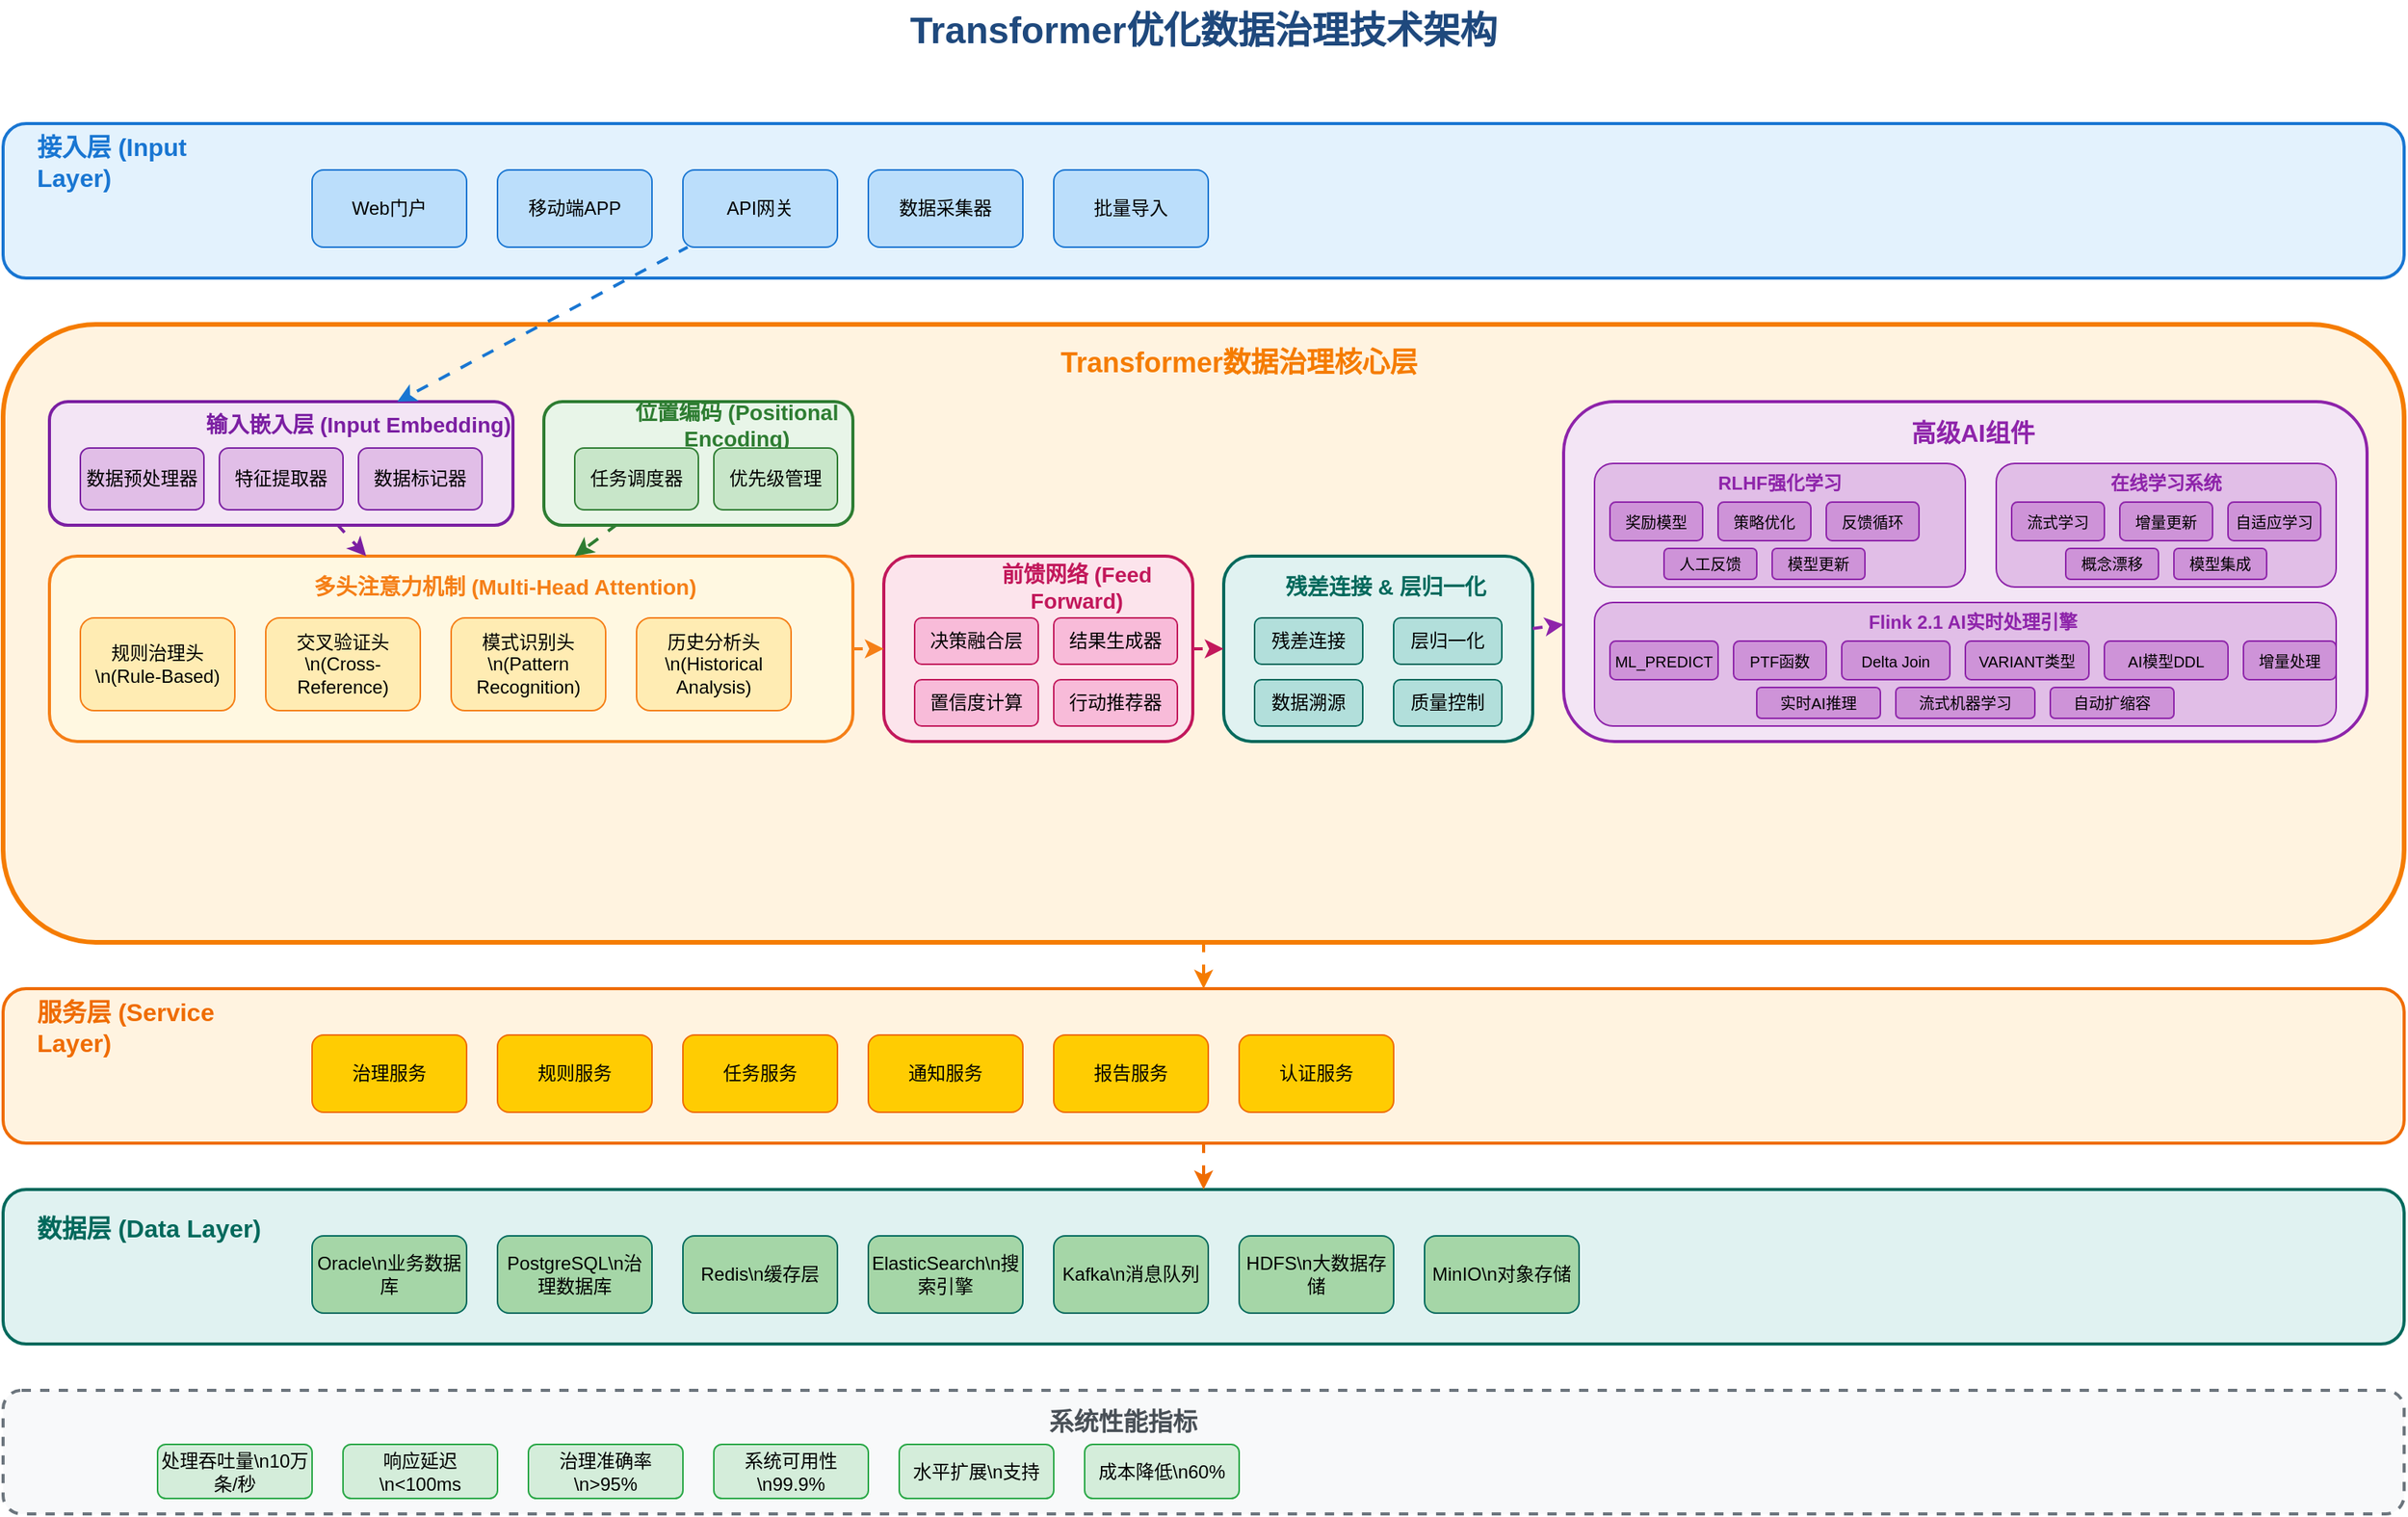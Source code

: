 <mxfile version="22.1.16" type="device">
  <diagram name="技术架构" id="technical-arch">
    <mxGraphModel dx="1422" dy="794" grid="1" gridSize="10" guides="1" tooltips="1" connect="1" arrows="1" fold="1" page="1" pageScale="1" pageWidth="1654" pageHeight="1169" math="0" shadow="0">
      <root>
        <mxCell id="0" />
        <mxCell id="1" parent="0" />
        
        <!-- 标题 -->
        <mxCell id="title" value="Transformer优化数据治理技术架构" style="text;html=1;strokeColor=none;fillColor=none;align=center;verticalAlign=middle;whiteSpace=wrap;rounded=0;fontSize=24;fontStyle=1;fontColor=#1f497d;" vertex="1" parent="1">
          <mxGeometry x="527" y="20" width="600" height="40" as="geometry" />
        </mxCell>
        
        <!-- 接入层 -->
        <mxCell id="access-layer" value="" style="rounded=1;whiteSpace=wrap;html=1;fillColor=#e3f2fd;strokeColor=#1976d2;strokeWidth=2;" vertex="1" parent="1">
          <mxGeometry x="50" y="100" width="1554" height="100" as="geometry" />
        </mxCell>
        <mxCell id="access-title" value="接入层 (Input Layer)" style="text;html=1;strokeColor=none;fillColor=none;align=left;verticalAlign=middle;whiteSpace=wrap;rounded=0;fontSize=16;fontStyle=1;fontColor=#1976d2;" vertex="1" parent="1">
          <mxGeometry x="70" y="110" width="150" height="30" as="geometry" />
        </mxCell>
        
        <!-- 接入层组件 -->
        <mxCell id="web-portal" value="Web门户" style="rounded=1;whiteSpace=wrap;html=1;fillColor=#bbdefb;strokeColor=#1976d2;" vertex="1" parent="1">
          <mxGeometry x="250" y="130" width="100" height="50" as="geometry" />
        </mxCell>
        <mxCell id="mobile-app" value="移动端APP" style="rounded=1;whiteSpace=wrap;html=1;fillColor=#bbdefb;strokeColor=#1976d2;" vertex="1" parent="1">
          <mxGeometry x="370" y="130" width="100" height="50" as="geometry" />
        </mxCell>
        <mxCell id="api-gateway" value="API网关" style="rounded=1;whiteSpace=wrap;html=1;fillColor=#bbdefb;strokeColor=#1976d2;" vertex="1" parent="1">
          <mxGeometry x="490" y="130" width="100" height="50" as="geometry" />
        </mxCell>
        <mxCell id="data-collector" value="数据采集器" style="rounded=1;whiteSpace=wrap;html=1;fillColor=#bbdefb;strokeColor=#1976d2;" vertex="1" parent="1">
          <mxGeometry x="610" y="130" width="100" height="50" as="geometry" />
        </mxCell>
        <mxCell id="batch-import" value="批量导入" style="rounded=1;whiteSpace=wrap;html=1;fillColor=#bbdefb;strokeColor=#1976d2;" vertex="1" parent="1">
          <mxGeometry x="730" y="130" width="100" height="50" as="geometry" />
        </mxCell>
        
        <!-- Transformer核心层 -->
        <mxCell id="transformer-core" value="" style="rounded=1;whiteSpace=wrap;html=1;fillColor=#fff3e0;strokeColor=#f57c00;strokeWidth=3;" vertex="1" parent="1">
          <mxGeometry x="50" y="230" width="1554" height="400" as="geometry" />
        </mxCell>
        <mxCell id="transformer-title" value="Transformer数据治理核心层" style="text;html=1;strokeColor=none;fillColor=none;align=center;verticalAlign=middle;whiteSpace=wrap;rounded=0;fontSize=18;fontStyle=1;fontColor=#f57c00;" vertex="1" parent="1">
          <mxGeometry x="700" y="240" width="300" height="30" as="geometry" />
        </mxCell>
        
        <!-- 输入嵌入层 -->
        <mxCell id="input-embedding" value="" style="rounded=1;whiteSpace=wrap;html=1;fillColor=#f3e5f5;strokeColor=#7b1fa2;strokeWidth=2;" vertex="1" parent="1">
          <mxGeometry x="80" y="280" width="300" height="80" as="geometry" />
        </mxCell>
        <mxCell id="embedding-title" value="输入嵌入层 (Input Embedding)" style="text;html=1;strokeColor=none;fillColor=none;align=center;verticalAlign=middle;whiteSpace=wrap;rounded=0;fontSize=14;fontStyle=1;fontColor=#7b1fa2;" vertex="1" parent="1">
          <mxGeometry x="180" y="285" width="200" height="20" as="geometry" />
        </mxCell>
        <mxCell id="data-preprocessor" value="数据预处理器" style="rounded=1;whiteSpace=wrap;html=1;fillColor=#e1bee7;strokeColor=#7b1fa2;" vertex="1" parent="1">
          <mxGeometry x="100" y="310" width="80" height="40" as="geometry" />
        </mxCell>
        <mxCell id="feature-extractor" value="特征提取器" style="rounded=1;whiteSpace=wrap;html=1;fillColor=#e1bee7;strokeColor=#7b1fa2;" vertex="1" parent="1">
          <mxGeometry x="190" y="310" width="80" height="40" as="geometry" />
        </mxCell>
        <mxCell id="tokenizer" value="数据标记器" style="rounded=1;whiteSpace=wrap;html=1;fillColor=#e1bee7;strokeColor=#7b1fa2;" vertex="1" parent="1">
          <mxGeometry x="280" y="310" width="80" height="40" as="geometry" />
        </mxCell>
        
        <!-- 位置编码 -->
        <mxCell id="positional-encoding" value="" style="rounded=1;whiteSpace=wrap;html=1;fillColor=#e8f5e8;strokeColor=#2e7d32;strokeWidth=2;" vertex="1" parent="1">
          <mxGeometry x="400" y="280" width="200" height="80" as="geometry" />
        </mxCell>
        <mxCell id="pos-title" value="位置编码 (Positional Encoding)" style="text;html=1;strokeColor=none;fillColor=none;align=center;verticalAlign=middle;whiteSpace=wrap;rounded=0;fontSize=14;fontStyle=1;fontColor=#2e7d32;" vertex="1" parent="1">
          <mxGeometry x="450" y="285" width="150" height="20" as="geometry" />
        </mxCell>
        <mxCell id="task-scheduler" value="任务调度器" style="rounded=1;whiteSpace=wrap;html=1;fillColor=#c8e6c9;strokeColor=#2e7d32;" vertex="1" parent="1">
          <mxGeometry x="420" y="310" width="80" height="40" as="geometry" />
        </mxCell>
        <mxCell id="priority-manager" value="优先级管理" style="rounded=1;whiteSpace=wrap;html=1;fillColor=#c8e6c9;strokeColor=#2e7d32;" vertex="1" parent="1">
          <mxGeometry x="510" y="310" width="80" height="40" as="geometry" />
        </mxCell>
        
        <!-- 多头注意力机制 -->
        <mxCell id="multi-head-attention" value="" style="rounded=1;whiteSpace=wrap;html=1;fillColor=#fff8e1;strokeColor=#f57f17;strokeWidth=2;" vertex="1" parent="1">
          <mxGeometry x="80" y="380" width="520" height="120" as="geometry" />
        </mxCell>
        <mxCell id="mha-title" value="多头注意力机制 (Multi-Head Attention)" style="text;html=1;strokeColor=none;fillColor=none;align=center;verticalAlign=middle;whiteSpace=wrap;rounded=0;fontSize=14;fontStyle=1;fontColor=#f57f17;" vertex="1" parent="1">
          <mxGeometry x="250" y="390" width="250" height="20" as="geometry" />
        </mxCell>
        
        <!-- 四个治理头 -->
        <mxCell id="rule-head" value="规则治理头\n(Rule-Based)" style="rounded=1;whiteSpace=wrap;html=1;fillColor=#ffecb3;strokeColor=#f57f17;" vertex="1" parent="1">
          <mxGeometry x="100" y="420" width="100" height="60" as="geometry" />
        </mxCell>
        <mxCell id="cross-head" value="交叉验证头\n(Cross-Reference)" style="rounded=1;whiteSpace=wrap;html=1;fillColor=#ffecb3;strokeColor=#f57f17;" vertex="1" parent="1">
          <mxGeometry x="220" y="420" width="100" height="60" as="geometry" />
        </mxCell>
        <mxCell id="pattern-head" value="模式识别头\n(Pattern Recognition)" style="rounded=1;whiteSpace=wrap;html=1;fillColor=#ffecb3;strokeColor=#f57f17;" vertex="1" parent="1">
          <mxGeometry x="340" y="420" width="100" height="60" as="geometry" />
        </mxCell>
        <mxCell id="history-head" value="历史分析头\n(Historical Analysis)" style="rounded=1;whiteSpace=wrap;html=1;fillColor=#ffecb3;strokeColor=#f57f17;" vertex="1" parent="1">
          <mxGeometry x="460" y="420" width="100" height="60" as="geometry" />
        </mxCell>
        
        <!-- 前馈网络 -->
        <mxCell id="feed-forward" value="" style="rounded=1;whiteSpace=wrap;html=1;fillColor=#fce4ec;strokeColor=#c2185b;strokeWidth=2;" vertex="1" parent="1">
          <mxGeometry x="620" y="380" width="200" height="120" as="geometry" />
        </mxCell>
        <mxCell id="ff-title" value="前馈网络 (Feed Forward)" style="text;html=1;strokeColor=none;fillColor=none;align=center;verticalAlign=middle;whiteSpace=wrap;rounded=0;fontSize=14;fontStyle=1;fontColor=#c2185b;" vertex="1" parent="1">
          <mxGeometry x="670" y="390" width="150" height="20" as="geometry" />
        </mxCell>
        <mxCell id="decision-fusion" value="决策融合层" style="rounded=1;whiteSpace=wrap;html=1;fillColor=#f8bbd9;strokeColor=#c2185b;" vertex="1" parent="1">
          <mxGeometry x="640" y="420" width="80" height="30" as="geometry" />
        </mxCell>
        <mxCell id="result-generator" value="结果生成器" style="rounded=1;whiteSpace=wrap;html=1;fillColor=#f8bbd9;strokeColor=#c2185b;" vertex="1" parent="1">
          <mxGeometry x="730" y="420" width="80" height="30" as="geometry" />
        </mxCell>
        <mxCell id="confidence-calc" value="置信度计算" style="rounded=1;whiteSpace=wrap;html=1;fillColor=#f8bbd9;strokeColor=#c2185b;" vertex="1" parent="1">
          <mxGeometry x="640" y="460" width="80" height="30" as="geometry" />
        </mxCell>
        <mxCell id="action-recommender" value="行动推荐器" style="rounded=1;whiteSpace=wrap;html=1;fillColor=#f8bbd9;strokeColor=#c2185b;" vertex="1" parent="1">
          <mxGeometry x="730" y="460" width="80" height="30" as="geometry" />
        </mxCell>
        
        <!-- 残差连接和层归一化 -->
        <mxCell id="residual-layer" value="" style="rounded=1;whiteSpace=wrap;html=1;fillColor=#e0f2f1;strokeColor=#00695c;strokeWidth=2;" vertex="1" parent="1">
          <mxGeometry x="840" y="380" width="200" height="120" as="geometry" />
        </mxCell>
        <mxCell id="residual-title" value="残差连接 &amp; 层归一化" style="text;html=1;strokeColor=none;fillColor=none;align=center;verticalAlign=middle;whiteSpace=wrap;rounded=0;fontSize=14;fontStyle=1;fontColor=#00695c;" vertex="1" parent="1">
          <mxGeometry x="870" y="390" width="150" height="20" as="geometry" />
        </mxCell>
        <mxCell id="residual-conn" value="残差连接" style="rounded=1;whiteSpace=wrap;html=1;fillColor=#b2dfdb;strokeColor=#00695c;" vertex="1" parent="1">
          <mxGeometry x="860" y="420" width="70" height="30" as="geometry" />
        </mxCell>
        <mxCell id="layer-norm" value="层归一化" style="rounded=1;whiteSpace=wrap;html=1;fillColor=#b2dfdb;strokeColor=#00695c;" vertex="1" parent="1">
          <mxGeometry x="950" y="420" width="70" height="30" as="geometry" />
        </mxCell>
        <mxCell id="data-trace" value="数据溯源" style="rounded=1;whiteSpace=wrap;html=1;fillColor=#b2dfdb;strokeColor=#00695c;" vertex="1" parent="1">
          <mxGeometry x="860" y="460" width="70" height="30" as="geometry" />
        </mxCell>
        <mxCell id="quality-control" value="质量控制" style="rounded=1;whiteSpace=wrap;html=1;fillColor=#b2dfdb;strokeColor=#00695c;" vertex="1" parent="1">
          <mxGeometry x="950" y="460" width="70" height="30" as="geometry" />
        </mxCell>
        
        <!-- 高级AI组件 -->
        <mxCell id="advanced-ai" value="" style="rounded=1;whiteSpace=wrap;html=1;fillColor=#f3e5f5;strokeColor=#8e24aa;strokeWidth=2;" vertex="1" parent="1">
          <mxGeometry x="1060" y="280" width="520" height="220" as="geometry" />
        </mxCell>
        <mxCell id="ai-title" value="高级AI组件" style="text;html=1;strokeColor=none;fillColor=none;align=center;verticalAlign=middle;whiteSpace=wrap;rounded=0;fontSize=16;fontStyle=1;fontColor=#8e24aa;" vertex="1" parent="1">
          <mxGeometry x="1250" y="290" width="150" height="20" as="geometry" />
        </mxCell>
        
        <!-- RLHF -->
        <mxCell id="rlhf-system" value="" style="rounded=1;whiteSpace=wrap;html=1;fillColor=#e1bee7;strokeColor=#8e24aa;" vertex="1" parent="1">
          <mxGeometry x="1080" y="320" width="240" height="80" as="geometry" />
        </mxCell>
        <mxCell id="rlhf-title" value="RLHF强化学习" style="text;html=1;strokeColor=none;fillColor=none;align=center;verticalAlign=middle;whiteSpace=wrap;rounded=0;fontSize=12;fontStyle=1;fontColor=#8e24aa;" vertex="1" parent="1">
          <mxGeometry x="1150" y="325" width="100" height="15" as="geometry" />
        </mxCell>
        <mxCell id="reward-model" value="奖励模型" style="rounded=1;whiteSpace=wrap;html=1;fillColor=#ce93d8;strokeColor=#8e24aa;fontSize=10;" vertex="1" parent="1">
          <mxGeometry x="1090" y="345" width="60" height="25" as="geometry" />
        </mxCell>
        <mxCell id="policy-optimizer" value="策略优化" style="rounded=1;whiteSpace=wrap;html=1;fillColor=#ce93d8;strokeColor=#8e24aa;fontSize=10;" vertex="1" parent="1">
          <mxGeometry x="1160" y="345" width="60" height="25" as="geometry" />
        </mxCell>
        <mxCell id="feedback-loop" value="反馈循环" style="rounded=1;whiteSpace=wrap;html=1;fillColor=#ce93d8;strokeColor=#8e24aa;fontSize=10;" vertex="1" parent="1">
          <mxGeometry x="1230" y="345" width="60" height="25" as="geometry" />
        </mxCell>
        <mxCell id="human-feedback" value="人工反馈" style="rounded=1;whiteSpace=wrap;html=1;fillColor=#ce93d8;strokeColor=#8e24aa;fontSize=10;" vertex="1" parent="1">
          <mxGeometry x="1125" y="375" width="60" height="20" as="geometry" />
        </mxCell>
        <mxCell id="model-update" value="模型更新" style="rounded=1;whiteSpace=wrap;html=1;fillColor=#ce93d8;strokeColor=#8e24aa;fontSize=10;" vertex="1" parent="1">
          <mxGeometry x="1195" y="375" width="60" height="20" as="geometry" />
        </mxCell>
        
        <!-- 在线学习 -->
        <mxCell id="online-learning" value="" style="rounded=1;whiteSpace=wrap;html=1;fillColor=#e1bee7;strokeColor=#8e24aa;" vertex="1" parent="1">
          <mxGeometry x="1340" y="320" width="220" height="80" as="geometry" />
        </mxCell>
        <mxCell id="ol-title" value="在线学习系统" style="text;html=1;strokeColor=none;fillColor=none;align=center;verticalAlign=middle;whiteSpace=wrap;rounded=0;fontSize=12;fontStyle=1;fontColor=#8e24aa;" vertex="1" parent="1">
          <mxGeometry x="1400" y="325" width="100" height="15" as="geometry" />
        </mxCell>
        <mxCell id="stream-learning" value="流式学习" style="rounded=1;whiteSpace=wrap;html=1;fillColor=#ce93d8;strokeColor=#8e24aa;fontSize=10;" vertex="1" parent="1">
          <mxGeometry x="1350" y="345" width="60" height="25" as="geometry" />
        </mxCell>
        <mxCell id="incremental-update" value="增量更新" style="rounded=1;whiteSpace=wrap;html=1;fillColor=#ce93d8;strokeColor=#8e24aa;fontSize=10;" vertex="1" parent="1">
          <mxGeometry x="1420" y="345" width="60" height="25" as="geometry" />
        </mxCell>
        <mxCell id="adaptive-learning" value="自适应学习" style="rounded=1;whiteSpace=wrap;html=1;fillColor=#ce93d8;strokeColor=#8e24aa;fontSize=10;" vertex="1" parent="1">
          <mxGeometry x="1490" y="345" width="60" height="25" as="geometry" />
        </mxCell>
        <mxCell id="concept-drift" value="概念漂移" style="rounded=1;whiteSpace=wrap;html=1;fillColor=#ce93d8;strokeColor=#8e24aa;fontSize=10;" vertex="1" parent="1">
          <mxGeometry x="1385" y="375" width="60" height="20" as="geometry" />
        </mxCell>
        <mxCell id="model-ensemble" value="模型集成" style="rounded=1;whiteSpace=wrap;html=1;fillColor=#ce93d8;strokeColor=#8e24aa;fontSize=10;" vertex="1" parent="1">
          <mxGeometry x="1455" y="375" width="60" height="20" as="geometry" />
        </mxCell>
        
        <!-- Flink 2.1 AI -->
        <mxCell id="flink-ai" value="" style="rounded=1;whiteSpace=wrap;html=1;fillColor=#e1bee7;strokeColor=#8e24aa;" vertex="1" parent="1">
          <mxGeometry x="1080" y="410" width="480" height="80" as="geometry" />
        </mxCell>
        <mxCell id="flink-title" value="Flink 2.1 AI实时处理引擎" style="text;html=1;strokeColor=none;fillColor=none;align=center;verticalAlign=middle;whiteSpace=wrap;rounded=0;fontSize=12;fontStyle=1;fontColor=#8e24aa;" vertex="1" parent="1">
          <mxGeometry x="1250" y="415" width="150" height="15" as="geometry" />
        </mxCell>
        <mxCell id="ml-predict" value="ML_PREDICT" style="rounded=1;whiteSpace=wrap;html=1;fillColor=#ce93d8;strokeColor=#8e24aa;fontSize=10;" vertex="1" parent="1">
          <mxGeometry x="1090" y="435" width="70" height="25" as="geometry" />
        </mxCell>
        <mxCell id="ptf" value="PTF函数" style="rounded=1;whiteSpace=wrap;html=1;fillColor=#ce93d8;strokeColor=#8e24aa;fontSize=10;" vertex="1" parent="1">
          <mxGeometry x="1170" y="435" width="60" height="25" as="geometry" />
        </mxCell>
        <mxCell id="delta-join" value="Delta Join" style="rounded=1;whiteSpace=wrap;html=1;fillColor=#ce93d8;strokeColor=#8e24aa;fontSize=10;" vertex="1" parent="1">
          <mxGeometry x="1240" y="435" width="70" height="25" as="geometry" />
        </mxCell>
        <mxCell id="variant-type" value="VARIANT类型" style="rounded=1;whiteSpace=wrap;html=1;fillColor=#ce93d8;strokeColor=#8e24aa;fontSize=10;" vertex="1" parent="1">
          <mxGeometry x="1320" y="435" width="80" height="25" as="geometry" />
        </mxCell>
        <mxCell id="ai-model-ddl" value="AI模型DDL" style="rounded=1;whiteSpace=wrap;html=1;fillColor=#ce93d8;strokeColor=#8e24aa;fontSize=10;" vertex="1" parent="1">
          <mxGeometry x="1410" y="435" width="80" height="25" as="geometry" />
        </mxCell>
        <mxCell id="incremental-proc" value="增量处理" style="rounded=1;whiteSpace=wrap;html=1;fillColor=#ce93d8;strokeColor=#8e24aa;fontSize=10;" vertex="1" parent="1">
          <mxGeometry x="1500" y="435" width="60" height="25" as="geometry" />
        </mxCell>
        <mxCell id="real-time-ai" value="实时AI推理" style="rounded=1;whiteSpace=wrap;html=1;fillColor=#ce93d8;strokeColor=#8e24aa;fontSize=10;" vertex="1" parent="1">
          <mxGeometry x="1185" y="465" width="80" height="20" as="geometry" />
        </mxCell>
        <mxCell id="stream-ml" value="流式机器学习" style="rounded=1;whiteSpace=wrap;html=1;fillColor=#ce93d8;strokeColor=#8e24aa;fontSize=10;" vertex="1" parent="1">
          <mxGeometry x="1275" y="465" width="90" height="20" as="geometry" />
        </mxCell>
        <mxCell id="auto-scaling" value="自动扩缩容" style="rounded=1;whiteSpace=wrap;html=1;fillColor=#ce93d8;strokeColor=#8e24aa;fontSize=10;" vertex="1" parent="1">
          <mxGeometry x="1375" y="465" width="80" height="20" as="geometry" />
        </mxCell>
        
        <!-- 服务层 -->
        <mxCell id="service-layer" value="" style="rounded=1;whiteSpace=wrap;html=1;fillColor=#fff3e0;strokeColor=#ef6c00;strokeWidth=2;" vertex="1" parent="1">
          <mxGeometry x="50" y="660" width="1554" height="100" as="geometry" />
        </mxCell>
        <mxCell id="service-title" value="服务层 (Service Layer)" style="text;html=1;strokeColor=none;fillColor=none;align=left;verticalAlign=middle;whiteSpace=wrap;rounded=0;fontSize=16;fontStyle=1;fontColor=#ef6c00;" vertex="1" parent="1">
          <mxGeometry x="70" y="670" width="150" height="30" as="geometry" />
        </mxCell>
        
        <!-- 服务组件 -->
        <mxCell id="governance-service" value="治理服务" style="rounded=1;whiteSpace=wrap;html=1;fillColor=#ffcc02;strokeColor=#ef6c00;" vertex="1" parent="1">
          <mxGeometry x="250" y="690" width="100" height="50" as="geometry" />
        </mxCell>
        <mxCell id="rule-service" value="规则服务" style="rounded=1;whiteSpace=wrap;html=1;fillColor=#ffcc02;strokeColor=#ef6c00;" vertex="1" parent="1">
          <mxGeometry x="370" y="690" width="100" height="50" as="geometry" />
        </mxCell>
        <mxCell id="task-service" value="任务服务" style="rounded=1;whiteSpace=wrap;html=1;fillColor=#ffcc02;strokeColor=#ef6c00;" vertex="1" parent="1">
          <mxGeometry x="490" y="690" width="100" height="50" as="geometry" />
        </mxCell>
        <mxCell id="notification-service" value="通知服务" style="rounded=1;whiteSpace=wrap;html=1;fillColor=#ffcc02;strokeColor=#ef6c00;" vertex="1" parent="1">
          <mxGeometry x="610" y="690" width="100" height="50" as="geometry" />
        </mxCell>
        <mxCell id="report-service" value="报告服务" style="rounded=1;whiteSpace=wrap;html=1;fillColor=#ffcc02;strokeColor=#ef6c00;" vertex="1" parent="1">
          <mxGeometry x="730" y="690" width="100" height="50" as="geometry" />
        </mxCell>
        <mxCell id="auth-service" value="认证服务" style="rounded=1;whiteSpace=wrap;html=1;fillColor=#ffcc02;strokeColor=#ef6c00;" vertex="1" parent="1">
          <mxGeometry x="850" y="690" width="100" height="50" as="geometry" />
        </mxCell>
        
        <!-- 数据层 -->
        <mxCell id="data-layer" value="" style="rounded=1;whiteSpace=wrap;html=1;fillColor=#e0f2f1;strokeColor=#00695c;strokeWidth=2;" vertex="1" parent="1">
          <mxGeometry x="50" y="790" width="1554" height="100" as="geometry" />
        </mxCell>
        <mxCell id="data-title" value="数据层 (Data Layer)" style="text;html=1;strokeColor=none;fillColor=none;align=left;verticalAlign=middle;whiteSpace=wrap;rounded=0;fontSize=16;fontStyle=1;fontColor=#00695c;" vertex="1" parent="1">
          <mxGeometry x="70" y="800" width="150" height="30" as="geometry" />
        </mxCell>
        
        <!-- 数据组件 -->
        <mxCell id="oracle-db" value="Oracle\n业务数据库" style="rounded=1;whiteSpace=wrap;html=1;fillColor=#a5d6a7;strokeColor=#00695c;" vertex="1" parent="1">
          <mxGeometry x="250" y="820" width="100" height="50" as="geometry" />
        </mxCell>
        <mxCell id="postgres-db" value="PostgreSQL\n治理数据库" style="rounded=1;whiteSpace=wrap;html=1;fillColor=#a5d6a7;strokeColor=#00695c;" vertex="1" parent="1">
          <mxGeometry x="370" y="820" width="100" height="50" as="geometry" />
        </mxCell>
        <mxCell id="redis-cache" value="Redis\n缓存层" style="rounded=1;whiteSpace=wrap;html=1;fillColor=#a5d6a7;strokeColor=#00695c;" vertex="1" parent="1">
          <mxGeometry x="490" y="820" width="100" height="50" as="geometry" />
        </mxCell>
        <mxCell id="es-search" value="ElasticSearch\n搜索引擎" style="rounded=1;whiteSpace=wrap;html=1;fillColor=#a5d6a7;strokeColor=#00695c;" vertex="1" parent="1">
          <mxGeometry x="610" y="820" width="100" height="50" as="geometry" />
        </mxCell>
        <mxCell id="kafka-stream" value="Kafka\n消息队列" style="rounded=1;whiteSpace=wrap;html=1;fillColor=#a5d6a7;strokeColor=#00695c;" vertex="1" parent="1">
          <mxGeometry x="730" y="820" width="100" height="50" as="geometry" />
        </mxCell>
        <mxCell id="hdfs-storage" value="HDFS\n大数据存储" style="rounded=1;whiteSpace=wrap;html=1;fillColor=#a5d6a7;strokeColor=#00695c;" vertex="1" parent="1">
          <mxGeometry x="850" y="820" width="100" height="50" as="geometry" />
        </mxCell>
        <mxCell id="minio-object" value="MinIO\n对象存储" style="rounded=1;whiteSpace=wrap;html=1;fillColor=#a5d6a7;strokeColor=#00695c;" vertex="1" parent="1">
          <mxGeometry x="970" y="820" width="100" height="50" as="geometry" />
        </mxCell>
        
        <!-- 连接线 -->
        <!-- 接入层到Transformer -->
        <mxCell id="access-to-transformer" value="" style="endArrow=classic;html=1;rounded=0;strokeColor=#1976d2;strokeWidth=2;flowAnimation=1;" edge="1" parent="1" source="api-gateway" target="input-embedding">
          <mxGeometry width="50" height="50" relative="1" as="geometry">
            <mxPoint x="540" y="200" as="sourcePoint" />
            <mxPoint x="230" y="270" as="targetPoint" />
          </mxGeometry>
        </mxCell>
        
        <!-- 嵌入层到多头注意力 -->
        <mxCell id="embedding-to-mha" value="" style="endArrow=classic;html=1;rounded=0;strokeColor=#7b1fa2;strokeWidth=2;flowAnimation=1;" edge="1" parent="1" source="input-embedding" target="multi-head-attention">
          <mxGeometry width="50" height="50" relative="1" as="geometry">
            <mxPoint x="230" y="370" as="sourcePoint" />
            <mxPoint x="340" y="390" as="targetPoint" />
          </mxGeometry>
        </mxCell>
        
        <!-- 位置编码到多头注意力 -->
        <mxCell id="pos-to-mha" value="" style="endArrow=classic;html=1;rounded=0;strokeColor=#2e7d32;strokeWidth=2;flowAnimation=1;" edge="1" parent="1" source="positional-encoding" target="multi-head-attention">
          <mxGeometry width="50" height="50" relative="1" as="geometry">
            <mxPoint x="500" y="370" as="sourcePoint" />
            <mxPoint x="400" y="390" as="targetPoint" />
          </mxGeometry>
        </mxCell>
        
        <!-- 多头注意力到前馈网络 -->
        <mxCell id="mha-to-ff" value="" style="endArrow=classic;html=1;rounded=0;strokeColor=#f57f17;strokeWidth=2;flowAnimation=1;" edge="1" parent="1" source="multi-head-attention" target="feed-forward">
          <mxGeometry width="50" height="50" relative="1" as="geometry">
            <mxPoint x="600" y="440" as="sourcePoint" />
            <mxPoint x="620" y="440" as="targetPoint" />
          </mxGeometry>
        </mxCell>
        
        <!-- 前馈网络到残差连接 -->
        <mxCell id="ff-to-residual" value="" style="endArrow=classic;html=1;rounded=0;strokeColor=#c2185b;strokeWidth=2;flowAnimation=1;" edge="1" parent="1" source="feed-forward" target="residual-layer">
          <mxGeometry width="50" height="50" relative="1" as="geometry">
            <mxPoint x="820" y="440" as="sourcePoint" />
            <mxPoint x="840" y="440" as="targetPoint" />
          </mxGeometry>
        </mxCell>
        
        <!-- AI组件连接 -->
        <mxCell id="transformer-to-ai" value="" style="endArrow=classic;html=1;rounded=0;strokeColor=#8e24aa;strokeWidth=2;flowAnimation=1;" edge="1" parent="1" source="residual-layer" target="advanced-ai">
          <mxGeometry width="50" height="50" relative="1" as="geometry">
            <mxPoint x="1040" y="440" as="sourcePoint" />
            <mxPoint x="1060" y="390" as="targetPoint" />
          </mxGeometry>
        </mxCell>
        
        <!-- Transformer到服务层 -->
        <mxCell id="transformer-to-service" value="" style="endArrow=classic;html=1;rounded=0;strokeColor=#f57c00;strokeWidth=2;flowAnimation=1;" edge="1" parent="1" source="transformer-core" target="service-layer">
          <mxGeometry width="50" height="50" relative="1" as="geometry">
            <mxPoint x="827" y="630" as="sourcePoint" />
            <mxPoint x="827" y="660" as="targetPoint" />
          </mxGeometry>
        </mxCell>
        
        <!-- 服务层到数据层 -->
        <mxCell id="service-to-data" value="" style="endArrow=classic;html=1;rounded=0;strokeColor=#ef6c00;strokeWidth=2;flowAnimation=1;" edge="1" parent="1" source="service-layer" target="data-layer">
          <mxGeometry width="50" height="50" relative="1" as="geometry">
            <mxPoint x="827" y="760" as="sourcePoint" />
            <mxPoint x="827" y="790" as="targetPoint" />
          </mxGeometry>
        </mxCell>
        
        <!-- 性能指标 -->
        <mxCell id="performance" value="" style="rounded=1;whiteSpace=wrap;html=1;fillColor=#f8f9fa;strokeColor=#6c757d;strokeWidth=2;dashed=1;" vertex="1" parent="1">
          <mxGeometry x="50" y="920" width="1554" height="80" as="geometry" />
        </mxCell>
        <mxCell id="perf-title" value="系统性能指标" style="text;html=1;strokeColor=none;fillColor=none;align=center;verticalAlign=middle;whiteSpace=wrap;rounded=0;fontSize=16;fontStyle=1;fontColor=#495057;" vertex="1" parent="1">
          <mxGeometry x="700" y="930" width="150" height="20" as="geometry" />
        </mxCell>
        
        <mxCell id="throughput" value="处理吞吐量\n10万条/秒" style="rounded=1;whiteSpace=wrap;html=1;fillColor=#d4edda;strokeColor=#28a745;fontSize=12;" vertex="1" parent="1">
          <mxGeometry x="150" y="955" width="100" height="35" as="geometry" />
        </mxCell>
        <mxCell id="latency" value="响应延迟\n&lt;100ms" style="rounded=1;whiteSpace=wrap;html=1;fillColor=#d4edda;strokeColor=#28a745;fontSize=12;" vertex="1" parent="1">
          <mxGeometry x="270" y="955" width="100" height="35" as="geometry" />
        </mxCell>
        <mxCell id="accuracy" value="治理准确率\n>95%" style="rounded=1;whiteSpace=wrap;html=1;fillColor=#d4edda;strokeColor=#28a745;fontSize=12;" vertex="1" parent="1">
          <mxGeometry x="390" y="955" width="100" height="35" as="geometry" />
        </mxCell>
        <mxCell id="availability" value="系统可用性\n99.9%" style="rounded=1;whiteSpace=wrap;html=1;fillColor=#d4edda;strokeColor=#28a745;fontSize=12;" vertex="1" parent="1">
          <mxGeometry x="510" y="955" width="100" height="35" as="geometry" />
        </mxCell>
        <mxCell id="scalability" value="水平扩展\n支持" style="rounded=1;whiteSpace=wrap;html=1;fillColor=#d4edda;strokeColor=#28a745;fontSize=12;" vertex="1" parent="1">
          <mxGeometry x="630" y="955" width="100" height="35" as="geometry" />
        </mxCell>
        <mxCell id="cost-reduction" value="成本降低\n60%" style="rounded=1;whiteSpace=wrap;html=1;fillColor=#d4edda;strokeColor=#28a745;fontSize=12;" vertex="1" parent="1">
          <mxGeometry x="750" y="955" width="100" height="35" as="geometry" />
        </mxCell>
        
      </root>
    </mxGraphModel>
  </diagram>
</mxfile>